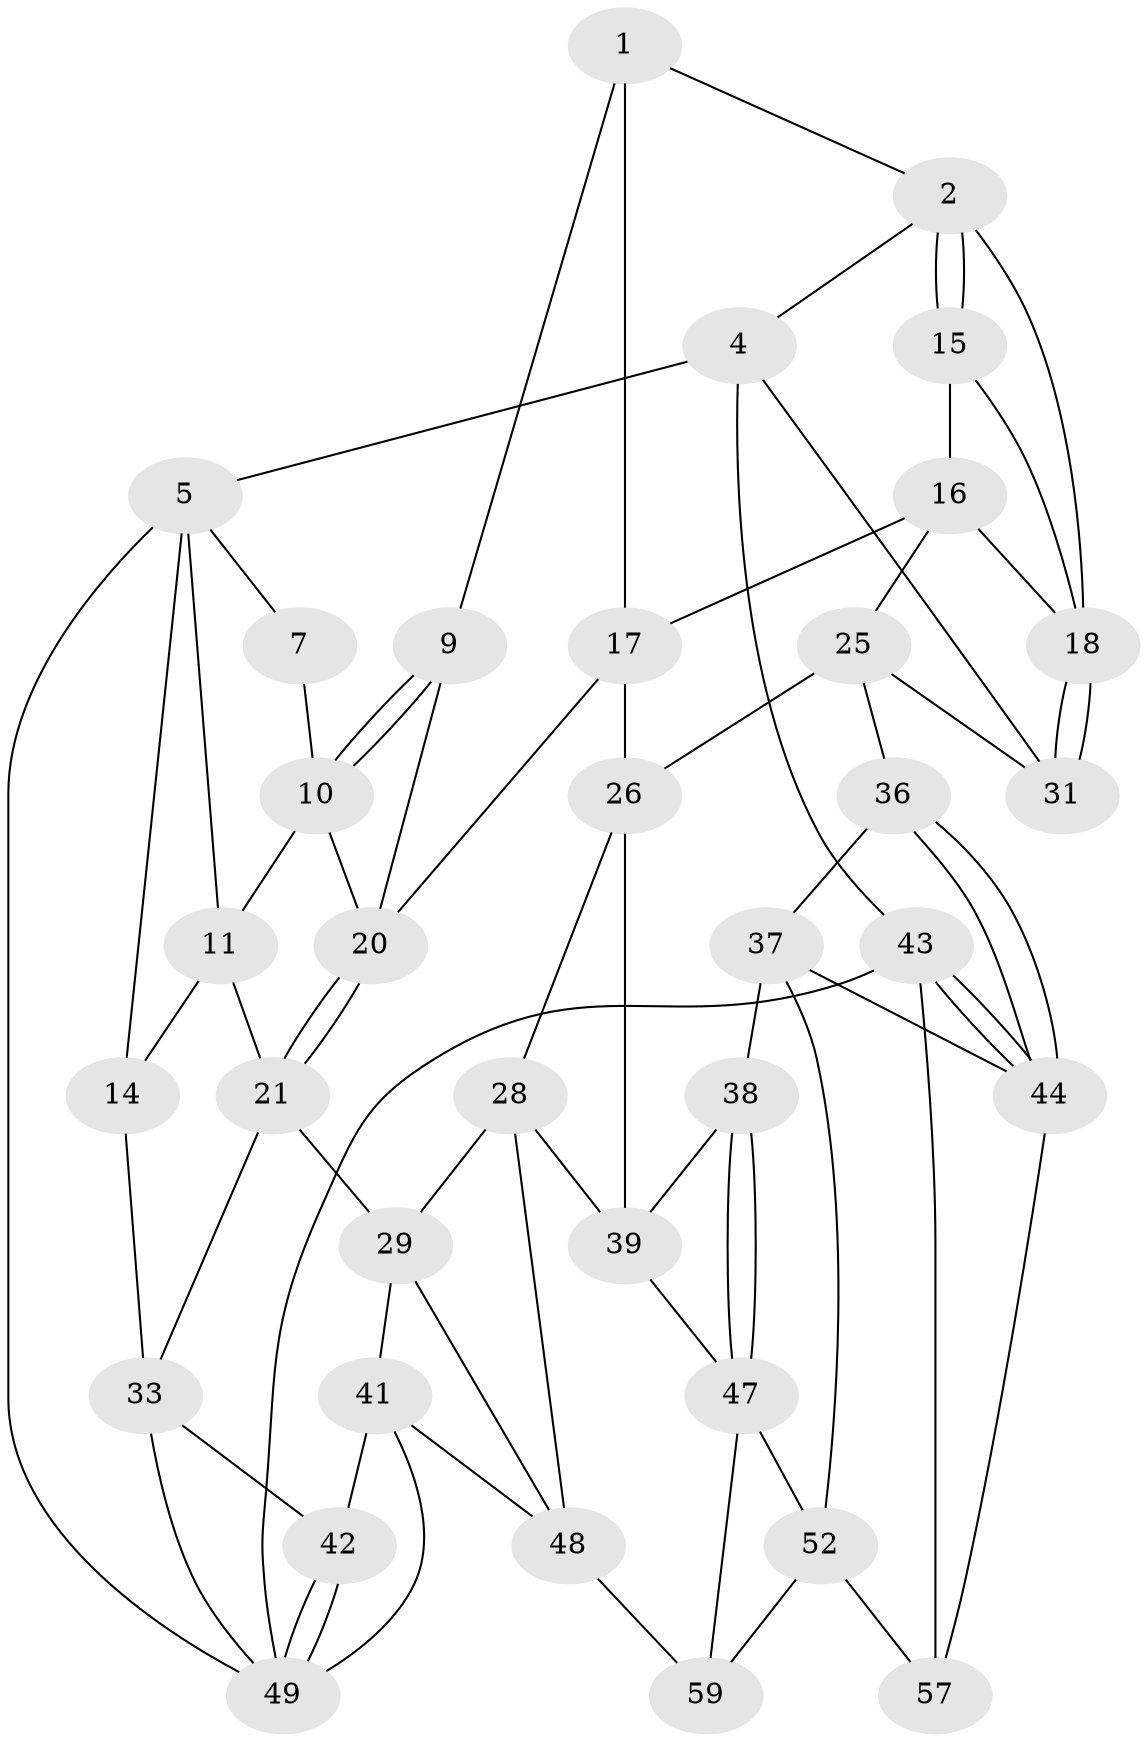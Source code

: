 // original degree distribution, {3: 0.03333333333333333, 4: 0.23333333333333334, 6: 0.2, 5: 0.5333333333333333}
// Generated by graph-tools (version 1.1) at 2025/42/03/06/25 10:42:31]
// undirected, 35 vertices, 73 edges
graph export_dot {
graph [start="1"]
  node [color=gray90,style=filled];
  1 [pos="+0.4743643386250939+0",super="+8"];
  2 [pos="+0.7703751184118666+0",super="+3"];
  4 [pos="+1+0",super="+35"];
  5 [pos="+0+0",super="+6"];
  7 [pos="+0.28900343817863244+0"];
  9 [pos="+0.39452699555174575+0.13659034314200083"];
  10 [pos="+0.28537508511515886+0",super="+12"];
  11 [pos="+0.07025146906572952+0.06619177953829927",super="+13"];
  14 [pos="+0+0.2377356472245523"];
  15 [pos="+0.7395120725479686+0"];
  16 [pos="+0.6171520074393578+0.16773746262565534",super="+24"];
  17 [pos="+0.5222293603265324+0.16336448904984174",super="+23"];
  18 [pos="+1+0.27368385923848737",super="+19"];
  20 [pos="+0.22731130476718894+0.2050359761337552",super="+22"];
  21 [pos="+0.13782352839381565+0.27801936249410586",super="+30"];
  25 [pos="+0.6612746952006667+0.3290208324852024",super="+32"];
  26 [pos="+0.4310006252964304+0.3773792435535593",super="+27"];
  28 [pos="+0.3007011375208997+0.5063257621662816",super="+46"];
  29 [pos="+0.25025937450175395+0.5015166514392128",super="+40"];
  31 [pos="+1+0.2978161418755156"];
  33 [pos="+0.07386236390933326+0.442218814437727",super="+34"];
  36 [pos="+0.7386376074646074+0.4937349295786588"];
  37 [pos="+0.7037308486133419+0.558128869410636",super="+51"];
  38 [pos="+0.5687924745416104+0.5465625269758685"];
  39 [pos="+0.4433501846306215+0.5135365543418237",super="+45"];
  41 [pos="+0.1251684092123378+0.6427160823275794",super="+55"];
  42 [pos="+0.02407589173047279+0.6085847617317938"];
  43 [pos="+1+0.6648893818585091",super="+60"];
  44 [pos="+1+0.653598437414889",super="+54"];
  47 [pos="+0.4684343673691625+0.7561270514999756",super="+53"];
  48 [pos="+0.30077479443904237+0.829800568426615",super="+56"];
  49 [pos="+0+0.5760886125735678",super="+50"];
  52 [pos="+0.6967291537330993+0.6658119531511397",super="+58"];
  57 [pos="+1+1"];
  59 [pos="+0.3930294804974705+0.9404173821656997"];
  1 -- 2;
  1 -- 9;
  1 -- 17;
  2 -- 15;
  2 -- 15;
  2 -- 18;
  2 -- 4;
  4 -- 5;
  4 -- 43 [weight=2];
  4 -- 31;
  5 -- 14;
  5 -- 49;
  5 -- 11;
  5 -- 7;
  7 -- 10;
  9 -- 10;
  9 -- 10;
  9 -- 20;
  10 -- 11;
  10 -- 20;
  11 -- 21;
  11 -- 14;
  14 -- 33;
  15 -- 16;
  15 -- 18;
  16 -- 17;
  16 -- 25;
  16 -- 18;
  17 -- 26;
  17 -- 20;
  18 -- 31;
  18 -- 31;
  20 -- 21;
  20 -- 21;
  21 -- 33;
  21 -- 29;
  25 -- 26;
  25 -- 36;
  25 -- 31;
  26 -- 28;
  26 -- 39;
  28 -- 29;
  28 -- 48;
  28 -- 39;
  29 -- 48;
  29 -- 41;
  33 -- 42;
  33 -- 49;
  36 -- 37;
  36 -- 44;
  36 -- 44;
  37 -- 38;
  37 -- 44;
  37 -- 52;
  38 -- 39;
  38 -- 47;
  38 -- 47;
  39 -- 47;
  41 -- 42;
  41 -- 48;
  41 -- 49;
  42 -- 49;
  42 -- 49;
  43 -- 44;
  43 -- 44;
  43 -- 57;
  43 -- 49;
  44 -- 57;
  47 -- 59;
  47 -- 52;
  48 -- 59;
  52 -- 57;
  52 -- 59;
}
